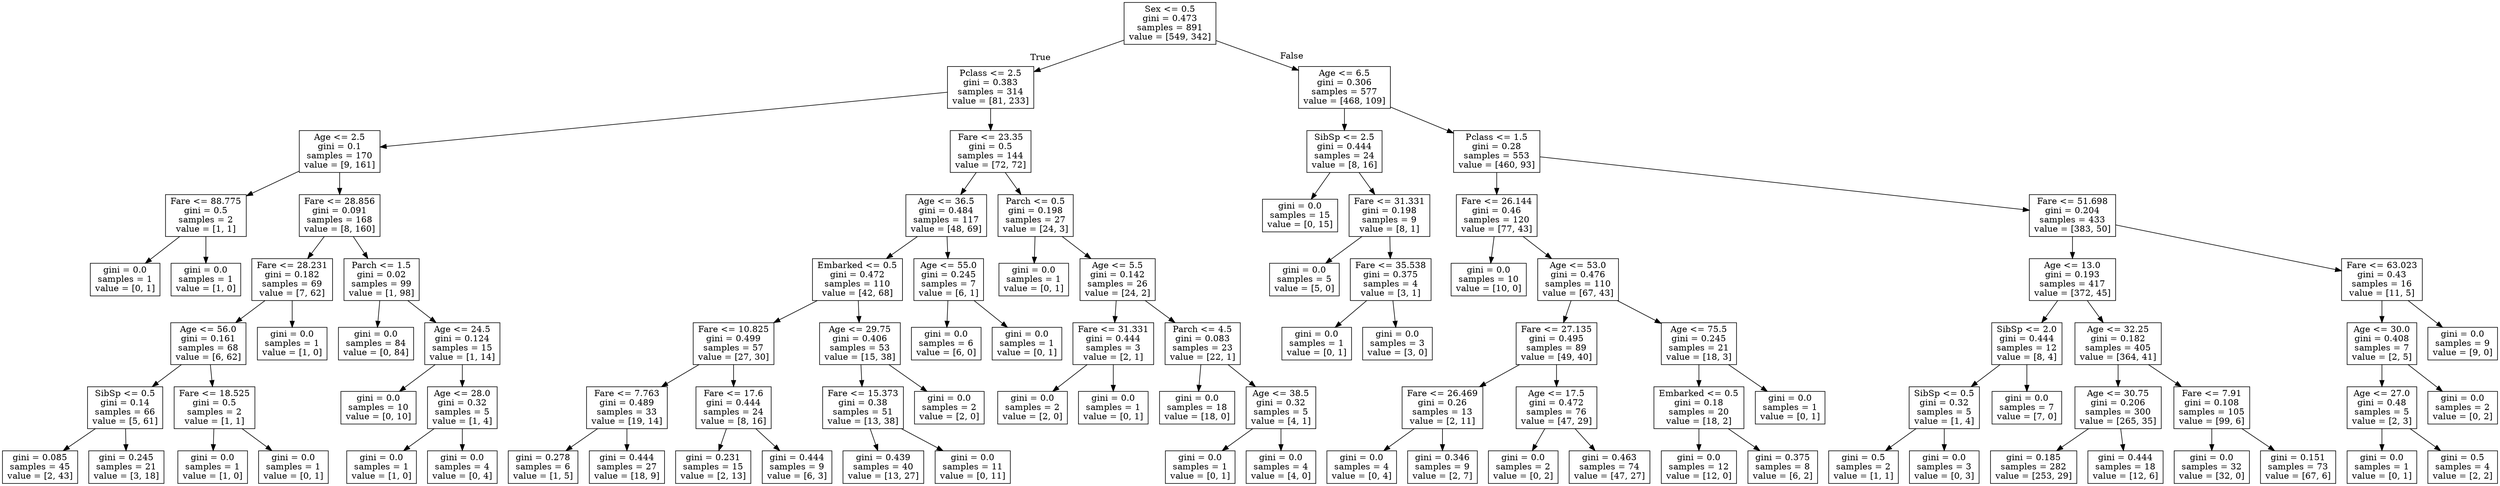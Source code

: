 digraph Tree {
node [shape=box] ;
0 [label="Sex <= 0.5\ngini = 0.473\nsamples = 891\nvalue = [549, 342]"] ;
1 [label="Pclass <= 2.5\ngini = 0.383\nsamples = 314\nvalue = [81, 233]"] ;
0 -> 1 [labeldistance=2.5, labelangle=45, headlabel="True"] ;
2 [label="Age <= 2.5\ngini = 0.1\nsamples = 170\nvalue = [9, 161]"] ;
1 -> 2 ;
3 [label="Fare <= 88.775\ngini = 0.5\nsamples = 2\nvalue = [1, 1]"] ;
2 -> 3 ;
4 [label="gini = 0.0\nsamples = 1\nvalue = [0, 1]"] ;
3 -> 4 ;
5 [label="gini = 0.0\nsamples = 1\nvalue = [1, 0]"] ;
3 -> 5 ;
6 [label="Fare <= 28.856\ngini = 0.091\nsamples = 168\nvalue = [8, 160]"] ;
2 -> 6 ;
7 [label="Fare <= 28.231\ngini = 0.182\nsamples = 69\nvalue = [7, 62]"] ;
6 -> 7 ;
8 [label="Age <= 56.0\ngini = 0.161\nsamples = 68\nvalue = [6, 62]"] ;
7 -> 8 ;
9 [label="SibSp <= 0.5\ngini = 0.14\nsamples = 66\nvalue = [5, 61]"] ;
8 -> 9 ;
10 [label="gini = 0.085\nsamples = 45\nvalue = [2, 43]"] ;
9 -> 10 ;
11 [label="gini = 0.245\nsamples = 21\nvalue = [3, 18]"] ;
9 -> 11 ;
12 [label="Fare <= 18.525\ngini = 0.5\nsamples = 2\nvalue = [1, 1]"] ;
8 -> 12 ;
13 [label="gini = 0.0\nsamples = 1\nvalue = [1, 0]"] ;
12 -> 13 ;
14 [label="gini = 0.0\nsamples = 1\nvalue = [0, 1]"] ;
12 -> 14 ;
15 [label="gini = 0.0\nsamples = 1\nvalue = [1, 0]"] ;
7 -> 15 ;
16 [label="Parch <= 1.5\ngini = 0.02\nsamples = 99\nvalue = [1, 98]"] ;
6 -> 16 ;
17 [label="gini = 0.0\nsamples = 84\nvalue = [0, 84]"] ;
16 -> 17 ;
18 [label="Age <= 24.5\ngini = 0.124\nsamples = 15\nvalue = [1, 14]"] ;
16 -> 18 ;
19 [label="gini = 0.0\nsamples = 10\nvalue = [0, 10]"] ;
18 -> 19 ;
20 [label="Age <= 28.0\ngini = 0.32\nsamples = 5\nvalue = [1, 4]"] ;
18 -> 20 ;
21 [label="gini = 0.0\nsamples = 1\nvalue = [1, 0]"] ;
20 -> 21 ;
22 [label="gini = 0.0\nsamples = 4\nvalue = [0, 4]"] ;
20 -> 22 ;
23 [label="Fare <= 23.35\ngini = 0.5\nsamples = 144\nvalue = [72, 72]"] ;
1 -> 23 ;
24 [label="Age <= 36.5\ngini = 0.484\nsamples = 117\nvalue = [48, 69]"] ;
23 -> 24 ;
25 [label="Embarked <= 0.5\ngini = 0.472\nsamples = 110\nvalue = [42, 68]"] ;
24 -> 25 ;
26 [label="Fare <= 10.825\ngini = 0.499\nsamples = 57\nvalue = [27, 30]"] ;
25 -> 26 ;
27 [label="Fare <= 7.763\ngini = 0.489\nsamples = 33\nvalue = [19, 14]"] ;
26 -> 27 ;
28 [label="gini = 0.278\nsamples = 6\nvalue = [1, 5]"] ;
27 -> 28 ;
29 [label="gini = 0.444\nsamples = 27\nvalue = [18, 9]"] ;
27 -> 29 ;
30 [label="Fare <= 17.6\ngini = 0.444\nsamples = 24\nvalue = [8, 16]"] ;
26 -> 30 ;
31 [label="gini = 0.231\nsamples = 15\nvalue = [2, 13]"] ;
30 -> 31 ;
32 [label="gini = 0.444\nsamples = 9\nvalue = [6, 3]"] ;
30 -> 32 ;
33 [label="Age <= 29.75\ngini = 0.406\nsamples = 53\nvalue = [15, 38]"] ;
25 -> 33 ;
34 [label="Fare <= 15.373\ngini = 0.38\nsamples = 51\nvalue = [13, 38]"] ;
33 -> 34 ;
35 [label="gini = 0.439\nsamples = 40\nvalue = [13, 27]"] ;
34 -> 35 ;
36 [label="gini = 0.0\nsamples = 11\nvalue = [0, 11]"] ;
34 -> 36 ;
37 [label="gini = 0.0\nsamples = 2\nvalue = [2, 0]"] ;
33 -> 37 ;
38 [label="Age <= 55.0\ngini = 0.245\nsamples = 7\nvalue = [6, 1]"] ;
24 -> 38 ;
39 [label="gini = 0.0\nsamples = 6\nvalue = [6, 0]"] ;
38 -> 39 ;
40 [label="gini = 0.0\nsamples = 1\nvalue = [0, 1]"] ;
38 -> 40 ;
41 [label="Parch <= 0.5\ngini = 0.198\nsamples = 27\nvalue = [24, 3]"] ;
23 -> 41 ;
42 [label="gini = 0.0\nsamples = 1\nvalue = [0, 1]"] ;
41 -> 42 ;
43 [label="Age <= 5.5\ngini = 0.142\nsamples = 26\nvalue = [24, 2]"] ;
41 -> 43 ;
44 [label="Fare <= 31.331\ngini = 0.444\nsamples = 3\nvalue = [2, 1]"] ;
43 -> 44 ;
45 [label="gini = 0.0\nsamples = 2\nvalue = [2, 0]"] ;
44 -> 45 ;
46 [label="gini = 0.0\nsamples = 1\nvalue = [0, 1]"] ;
44 -> 46 ;
47 [label="Parch <= 4.5\ngini = 0.083\nsamples = 23\nvalue = [22, 1]"] ;
43 -> 47 ;
48 [label="gini = 0.0\nsamples = 18\nvalue = [18, 0]"] ;
47 -> 48 ;
49 [label="Age <= 38.5\ngini = 0.32\nsamples = 5\nvalue = [4, 1]"] ;
47 -> 49 ;
50 [label="gini = 0.0\nsamples = 1\nvalue = [0, 1]"] ;
49 -> 50 ;
51 [label="gini = 0.0\nsamples = 4\nvalue = [4, 0]"] ;
49 -> 51 ;
52 [label="Age <= 6.5\ngini = 0.306\nsamples = 577\nvalue = [468, 109]"] ;
0 -> 52 [labeldistance=2.5, labelangle=-45, headlabel="False"] ;
53 [label="SibSp <= 2.5\ngini = 0.444\nsamples = 24\nvalue = [8, 16]"] ;
52 -> 53 ;
54 [label="gini = 0.0\nsamples = 15\nvalue = [0, 15]"] ;
53 -> 54 ;
55 [label="Fare <= 31.331\ngini = 0.198\nsamples = 9\nvalue = [8, 1]"] ;
53 -> 55 ;
56 [label="gini = 0.0\nsamples = 5\nvalue = [5, 0]"] ;
55 -> 56 ;
57 [label="Fare <= 35.538\ngini = 0.375\nsamples = 4\nvalue = [3, 1]"] ;
55 -> 57 ;
58 [label="gini = 0.0\nsamples = 1\nvalue = [0, 1]"] ;
57 -> 58 ;
59 [label="gini = 0.0\nsamples = 3\nvalue = [3, 0]"] ;
57 -> 59 ;
60 [label="Pclass <= 1.5\ngini = 0.28\nsamples = 553\nvalue = [460, 93]"] ;
52 -> 60 ;
61 [label="Fare <= 26.144\ngini = 0.46\nsamples = 120\nvalue = [77, 43]"] ;
60 -> 61 ;
62 [label="gini = 0.0\nsamples = 10\nvalue = [10, 0]"] ;
61 -> 62 ;
63 [label="Age <= 53.0\ngini = 0.476\nsamples = 110\nvalue = [67, 43]"] ;
61 -> 63 ;
64 [label="Fare <= 27.135\ngini = 0.495\nsamples = 89\nvalue = [49, 40]"] ;
63 -> 64 ;
65 [label="Fare <= 26.469\ngini = 0.26\nsamples = 13\nvalue = [2, 11]"] ;
64 -> 65 ;
66 [label="gini = 0.0\nsamples = 4\nvalue = [0, 4]"] ;
65 -> 66 ;
67 [label="gini = 0.346\nsamples = 9\nvalue = [2, 7]"] ;
65 -> 67 ;
68 [label="Age <= 17.5\ngini = 0.472\nsamples = 76\nvalue = [47, 29]"] ;
64 -> 68 ;
69 [label="gini = 0.0\nsamples = 2\nvalue = [0, 2]"] ;
68 -> 69 ;
70 [label="gini = 0.463\nsamples = 74\nvalue = [47, 27]"] ;
68 -> 70 ;
71 [label="Age <= 75.5\ngini = 0.245\nsamples = 21\nvalue = [18, 3]"] ;
63 -> 71 ;
72 [label="Embarked <= 0.5\ngini = 0.18\nsamples = 20\nvalue = [18, 2]"] ;
71 -> 72 ;
73 [label="gini = 0.0\nsamples = 12\nvalue = [12, 0]"] ;
72 -> 73 ;
74 [label="gini = 0.375\nsamples = 8\nvalue = [6, 2]"] ;
72 -> 74 ;
75 [label="gini = 0.0\nsamples = 1\nvalue = [0, 1]"] ;
71 -> 75 ;
76 [label="Fare <= 51.698\ngini = 0.204\nsamples = 433\nvalue = [383, 50]"] ;
60 -> 76 ;
77 [label="Age <= 13.0\ngini = 0.193\nsamples = 417\nvalue = [372, 45]"] ;
76 -> 77 ;
78 [label="SibSp <= 2.0\ngini = 0.444\nsamples = 12\nvalue = [8, 4]"] ;
77 -> 78 ;
79 [label="SibSp <= 0.5\ngini = 0.32\nsamples = 5\nvalue = [1, 4]"] ;
78 -> 79 ;
80 [label="gini = 0.5\nsamples = 2\nvalue = [1, 1]"] ;
79 -> 80 ;
81 [label="gini = 0.0\nsamples = 3\nvalue = [0, 3]"] ;
79 -> 81 ;
82 [label="gini = 0.0\nsamples = 7\nvalue = [7, 0]"] ;
78 -> 82 ;
83 [label="Age <= 32.25\ngini = 0.182\nsamples = 405\nvalue = [364, 41]"] ;
77 -> 83 ;
84 [label="Age <= 30.75\ngini = 0.206\nsamples = 300\nvalue = [265, 35]"] ;
83 -> 84 ;
85 [label="gini = 0.185\nsamples = 282\nvalue = [253, 29]"] ;
84 -> 85 ;
86 [label="gini = 0.444\nsamples = 18\nvalue = [12, 6]"] ;
84 -> 86 ;
87 [label="Fare <= 7.91\ngini = 0.108\nsamples = 105\nvalue = [99, 6]"] ;
83 -> 87 ;
88 [label="gini = 0.0\nsamples = 32\nvalue = [32, 0]"] ;
87 -> 88 ;
89 [label="gini = 0.151\nsamples = 73\nvalue = [67, 6]"] ;
87 -> 89 ;
90 [label="Fare <= 63.023\ngini = 0.43\nsamples = 16\nvalue = [11, 5]"] ;
76 -> 90 ;
91 [label="Age <= 30.0\ngini = 0.408\nsamples = 7\nvalue = [2, 5]"] ;
90 -> 91 ;
92 [label="Age <= 27.0\ngini = 0.48\nsamples = 5\nvalue = [2, 3]"] ;
91 -> 92 ;
93 [label="gini = 0.0\nsamples = 1\nvalue = [0, 1]"] ;
92 -> 93 ;
94 [label="gini = 0.5\nsamples = 4\nvalue = [2, 2]"] ;
92 -> 94 ;
95 [label="gini = 0.0\nsamples = 2\nvalue = [0, 2]"] ;
91 -> 95 ;
96 [label="gini = 0.0\nsamples = 9\nvalue = [9, 0]"] ;
90 -> 96 ;
}